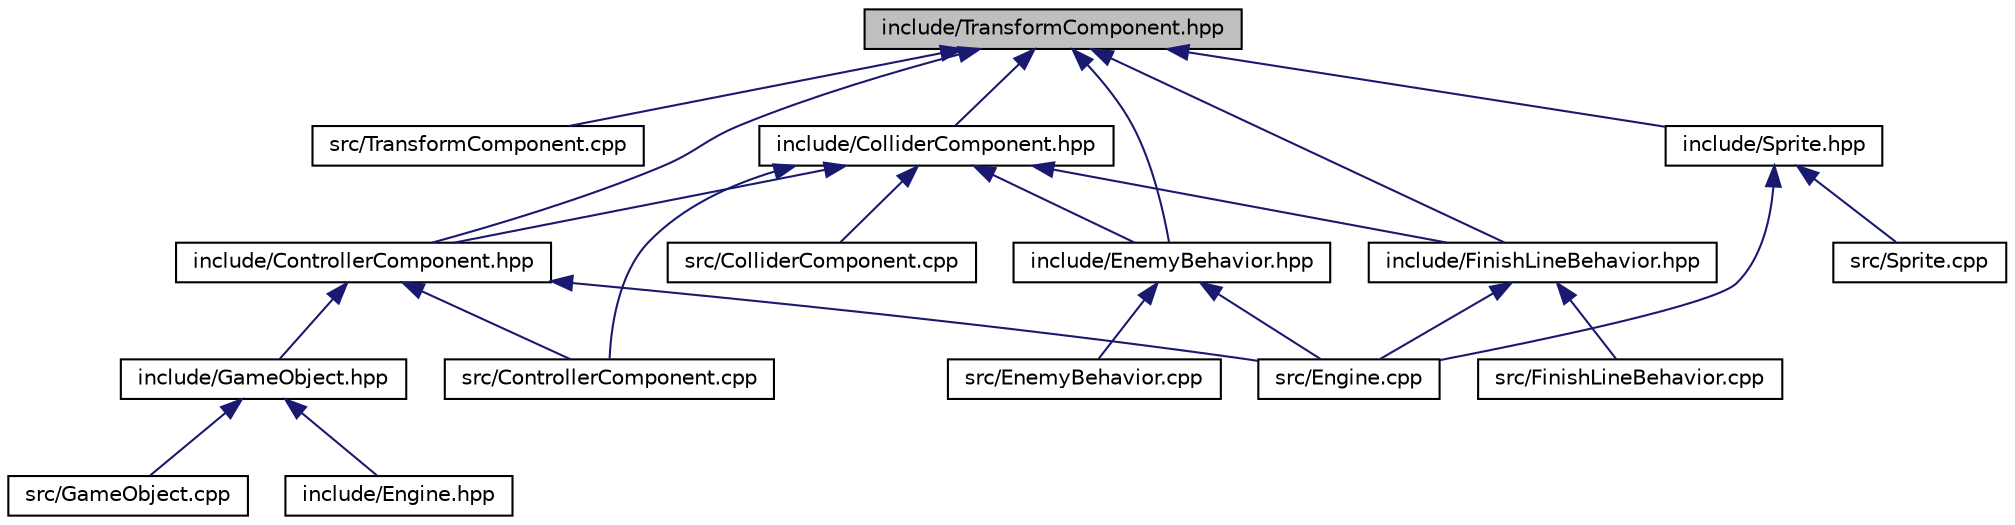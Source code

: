digraph "include/TransformComponent.hpp"
{
  edge [fontname="Helvetica",fontsize="10",labelfontname="Helvetica",labelfontsize="10"];
  node [fontname="Helvetica",fontsize="10",shape=record];
  Node4 [label="include/TransformComponent.hpp",height=0.2,width=0.4,color="black", fillcolor="grey75", style="filled", fontcolor="black"];
  Node4 -> Node5 [dir="back",color="midnightblue",fontsize="10",style="solid",fontname="Helvetica"];
  Node5 [label="src/TransformComponent.cpp",height=0.2,width=0.4,color="black", fillcolor="white", style="filled",URL="$TransformComponent_8cpp.html"];
  Node4 -> Node6 [dir="back",color="midnightblue",fontsize="10",style="solid",fontname="Helvetica"];
  Node6 [label="include/ColliderComponent.hpp",height=0.2,width=0.4,color="black", fillcolor="white", style="filled",URL="$ColliderComponent_8hpp.html"];
  Node6 -> Node7 [dir="back",color="midnightblue",fontsize="10",style="solid",fontname="Helvetica"];
  Node7 [label="src/ColliderComponent.cpp",height=0.2,width=0.4,color="black", fillcolor="white", style="filled",URL="$ColliderComponent_8cpp.html"];
  Node6 -> Node8 [dir="back",color="midnightblue",fontsize="10",style="solid",fontname="Helvetica"];
  Node8 [label="src/ControllerComponent.cpp",height=0.2,width=0.4,color="black", fillcolor="white", style="filled",URL="$ControllerComponent_8cpp.html"];
  Node6 -> Node9 [dir="back",color="midnightblue",fontsize="10",style="solid",fontname="Helvetica"];
  Node9 [label="include/ControllerComponent.hpp",height=0.2,width=0.4,color="black", fillcolor="white", style="filled",URL="$ControllerComponent_8hpp.html"];
  Node9 -> Node8 [dir="back",color="midnightblue",fontsize="10",style="solid",fontname="Helvetica"];
  Node9 -> Node10 [dir="back",color="midnightblue",fontsize="10",style="solid",fontname="Helvetica"];
  Node10 [label="src/Engine.cpp",height=0.2,width=0.4,color="black", fillcolor="white", style="filled",URL="$src_2Engine_8cpp.html"];
  Node9 -> Node11 [dir="back",color="midnightblue",fontsize="10",style="solid",fontname="Helvetica"];
  Node11 [label="include/GameObject.hpp",height=0.2,width=0.4,color="black", fillcolor="white", style="filled",URL="$GameObject_8hpp.html"];
  Node11 -> Node12 [dir="back",color="midnightblue",fontsize="10",style="solid",fontname="Helvetica"];
  Node12 [label="src/GameObject.cpp",height=0.2,width=0.4,color="black", fillcolor="white", style="filled",URL="$GameObject_8cpp.html"];
  Node11 -> Node13 [dir="back",color="midnightblue",fontsize="10",style="solid",fontname="Helvetica"];
  Node13 [label="include/Engine.hpp",height=0.2,width=0.4,color="black", fillcolor="white", style="filled",URL="$include_2Engine_8hpp.html"];
  Node6 -> Node14 [dir="back",color="midnightblue",fontsize="10",style="solid",fontname="Helvetica"];
  Node14 [label="include/EnemyBehavior.hpp",height=0.2,width=0.4,color="black", fillcolor="white", style="filled",URL="$EnemyBehavior_8hpp.html"];
  Node14 -> Node15 [dir="back",color="midnightblue",fontsize="10",style="solid",fontname="Helvetica"];
  Node15 [label="src/EnemyBehavior.cpp",height=0.2,width=0.4,color="black", fillcolor="white", style="filled",URL="$EnemyBehavior_8cpp.html"];
  Node14 -> Node10 [dir="back",color="midnightblue",fontsize="10",style="solid",fontname="Helvetica"];
  Node6 -> Node16 [dir="back",color="midnightblue",fontsize="10",style="solid",fontname="Helvetica"];
  Node16 [label="include/FinishLineBehavior.hpp",height=0.2,width=0.4,color="black", fillcolor="white", style="filled",URL="$FinishLineBehavior_8hpp.html"];
  Node16 -> Node10 [dir="back",color="midnightblue",fontsize="10",style="solid",fontname="Helvetica"];
  Node16 -> Node17 [dir="back",color="midnightblue",fontsize="10",style="solid",fontname="Helvetica"];
  Node17 [label="src/FinishLineBehavior.cpp",height=0.2,width=0.4,color="black", fillcolor="white", style="filled",URL="$FinishLineBehavior_8cpp.html"];
  Node4 -> Node9 [dir="back",color="midnightblue",fontsize="10",style="solid",fontname="Helvetica"];
  Node4 -> Node14 [dir="back",color="midnightblue",fontsize="10",style="solid",fontname="Helvetica"];
  Node4 -> Node16 [dir="back",color="midnightblue",fontsize="10",style="solid",fontname="Helvetica"];
  Node4 -> Node18 [dir="back",color="midnightblue",fontsize="10",style="solid",fontname="Helvetica"];
  Node18 [label="include/Sprite.hpp",height=0.2,width=0.4,color="black", fillcolor="white", style="filled",URL="$Sprite_8hpp.html"];
  Node18 -> Node10 [dir="back",color="midnightblue",fontsize="10",style="solid",fontname="Helvetica"];
  Node18 -> Node19 [dir="back",color="midnightblue",fontsize="10",style="solid",fontname="Helvetica"];
  Node19 [label="src/Sprite.cpp",height=0.2,width=0.4,color="black", fillcolor="white", style="filled",URL="$Sprite_8cpp.html"];
}
